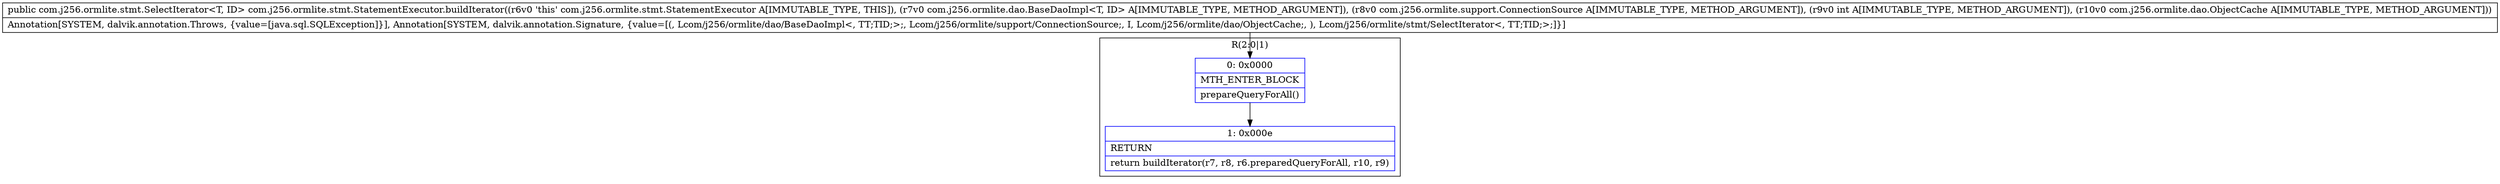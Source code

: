 digraph "CFG forcom.j256.ormlite.stmt.StatementExecutor.buildIterator(Lcom\/j256\/ormlite\/dao\/BaseDaoImpl;Lcom\/j256\/ormlite\/support\/ConnectionSource;ILcom\/j256\/ormlite\/dao\/ObjectCache;)Lcom\/j256\/ormlite\/stmt\/SelectIterator;" {
subgraph cluster_Region_1090832976 {
label = "R(2:0|1)";
node [shape=record,color=blue];
Node_0 [shape=record,label="{0\:\ 0x0000|MTH_ENTER_BLOCK\l|prepareQueryForAll()\l}"];
Node_1 [shape=record,label="{1\:\ 0x000e|RETURN\l|return buildIterator(r7, r8, r6.preparedQueryForAll, r10, r9)\l}"];
}
MethodNode[shape=record,label="{public com.j256.ormlite.stmt.SelectIterator\<T, ID\> com.j256.ormlite.stmt.StatementExecutor.buildIterator((r6v0 'this' com.j256.ormlite.stmt.StatementExecutor A[IMMUTABLE_TYPE, THIS]), (r7v0 com.j256.ormlite.dao.BaseDaoImpl\<T, ID\> A[IMMUTABLE_TYPE, METHOD_ARGUMENT]), (r8v0 com.j256.ormlite.support.ConnectionSource A[IMMUTABLE_TYPE, METHOD_ARGUMENT]), (r9v0 int A[IMMUTABLE_TYPE, METHOD_ARGUMENT]), (r10v0 com.j256.ormlite.dao.ObjectCache A[IMMUTABLE_TYPE, METHOD_ARGUMENT]))  | Annotation[SYSTEM, dalvik.annotation.Throws, \{value=[java.sql.SQLException]\}], Annotation[SYSTEM, dalvik.annotation.Signature, \{value=[(, Lcom\/j256\/ormlite\/dao\/BaseDaoImpl\<, TT;TID;\>;, Lcom\/j256\/ormlite\/support\/ConnectionSource;, I, Lcom\/j256\/ormlite\/dao\/ObjectCache;, ), Lcom\/j256\/ormlite\/stmt\/SelectIterator\<, TT;TID;\>;]\}]\l}"];
MethodNode -> Node_0;
Node_0 -> Node_1;
}

